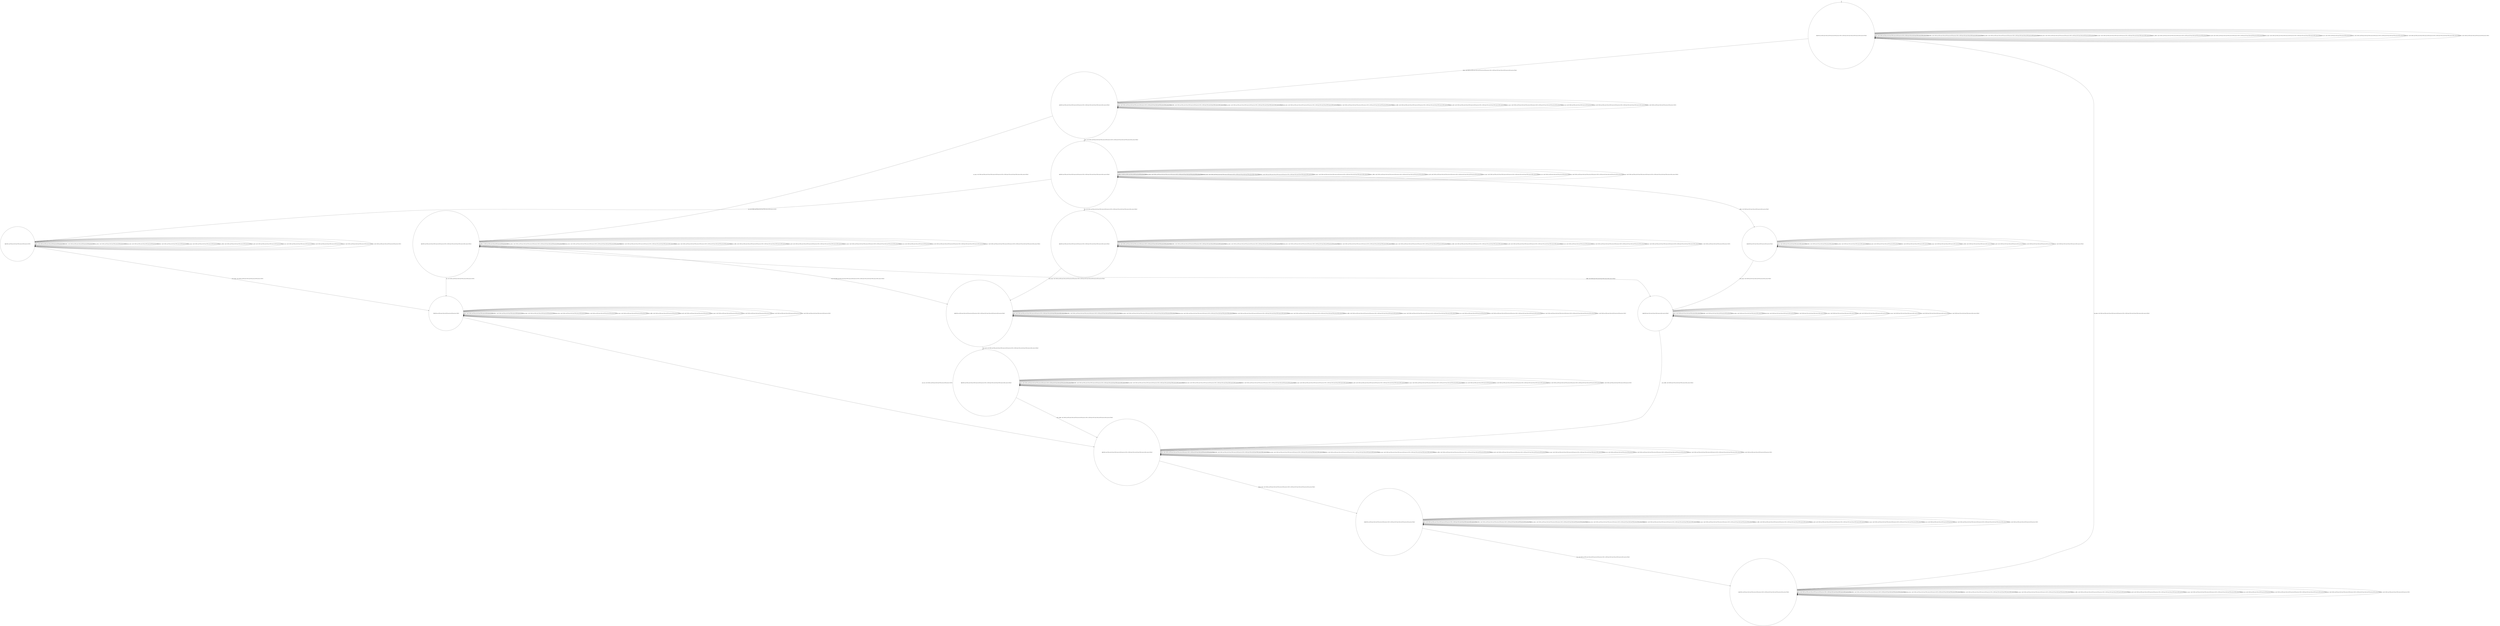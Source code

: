 digraph g {
	edge [lblstyle="above, sloped"];
	s0 [shape="circle" label="0@[((DOL and TEA and CAP and TON and not EUR and not COF) or (EUR and COF and CAP and TON and not DOL and not TEA))]"];
	s1 [shape="circle" label="1@[((DOL and TEA and CAP and TON and not EUR and not COF) or (EUR and COF and CAP and TON and not DOL and not TEA))]"];
	s2 [shape="circle" label="2@[((DOL and TEA and CAP and TON and not EUR and not COF) or (EUR and COF and CAP and TON and not DOL and not TEA))]"];
	s3 [shape="circle" label="3@[((DOL and TEA and CAP and TON and not EUR and not COF) or (EUR and COF and CAP and TON and not DOL and not TEA))]"];
	s4 [shape="circle" label="4@[((DOL and TEA and CAP and TON and not EUR and not COF) or (EUR and COF and CAP and TON and not DOL and not TEA))]"];
	s5 [shape="circle" label="5@[((DOL and TEA and CAP and TON and not EUR and not COF))]"];
	s6 [shape="circle" label="6@[((DOL and TEA and CAP and TON and not EUR and not COF) or (EUR and COF and CAP and TON and not DOL and not TEA))]"];
	s7 [shape="circle" label="7@[((DOL and TEA and CAP and TON and not EUR and not COF))]"];
	s8 [shape="circle" label="8@[((DOL and TEA and CAP and TON and not EUR and not COF) or (EUR and COF and CAP and TON and not DOL and not TEA))]"];
	s9 [shape="circle" label="9@[((DOL and TEA and CAP and TON and not EUR and not COF) or (EUR and COF and CAP and TON and not DOL and not TEA))]"];
	s10 [shape="circle" label="10@[((DOL and TEA and CAP and TON and not EUR and not COF) or (EUR and COF and CAP and TON and not DOL and not TEA))]"];
	s11 [shape="circle" label="11@[((DOL and TEA and CAP and TON and not EUR and not COF) or (EUR and COF and CAP and TON and not DOL and not TEA))]"];
	s12 [shape="circle" label="12@[((EUR and COF and CAP and TON and not DOL and not TEA))]"];
	s13 [shape="circle" label="13@[((EUR and COF and CAP and TON and not DOL and not TEA))]"];
	s0 -> s0 [label="cap / nok() [((DOL and TEA and CAP and TON and not EUR and not COF) or (EUR and COF and CAP and TON and not DOL and not TEA))]"];
	s0 -> s0 [label="coffee / nok() [((DOL and TEA and CAP and TON and not EUR and not COF) or (EUR and COF and CAP and TON and not DOL and not TEA))]"];
	s0 -> s0 [label="cup_taken / nok() [((DOL and TEA and CAP and TON and not EUR and not COF) or (EUR and COF and CAP and TON and not DOL and not TEA))]"];
	s0 -> s0 [label="display_done / nok() [((DOL and TEA and CAP and TON and not EUR and not COF) or (EUR and COF and CAP and TON and not DOL and not TEA))]"];
	s0 -> s1 [label="dollar / ok() [((DOL and TEA and CAP and TON and not EUR and not COF) or (EUR and COF and CAP and TON and not DOL and not TEA))]"];
	s0 -> s0 [label="no_sugar / nok() [((DOL and TEA and CAP and TON and not EUR and not COF) or (EUR and COF and CAP and TON and not DOL and not TEA))]"];
	s0 -> s0 [label="pour_coffee / nok() [((DOL and TEA and CAP and TON and not EUR and not COF) or (EUR and COF and CAP and TON and not DOL and not TEA))]"];
	s0 -> s0 [label="pour_milk / nok() [((DOL and TEA and CAP and TON and not EUR and not COF) or (EUR and COF and CAP and TON and not DOL and not TEA))]"];
	s0 -> s0 [label="pour_sugar / nok() [((DOL and TEA and CAP and TON and not EUR and not COF) or (EUR and COF and CAP and TON and not DOL and not TEA))]"];
	s0 -> s0 [label="pour_tea / nok() [((DOL and TEA and CAP and TON and not EUR and not COF))]"];
	s0 -> s0 [label="ring / nok() [((DOL and TEA and CAP and TON and not EUR and not COF) or (EUR and COF and CAP and TON and not DOL and not TEA))]"];
	s0 -> s0 [label="sugar / nok() [((DOL and TEA and CAP and TON and not EUR and not COF) or (EUR and COF and CAP and TON and not DOL and not TEA))]"];
	s0 -> s0 [label="tea / nok() [((DOL and TEA and CAP and TON and not EUR and not COF))]"];
	s1 -> s1 [label="cap / nok() [((DOL and TEA and CAP and TON and not EUR and not COF) or (EUR and COF and CAP and TON and not DOL and not TEA))]"];
	s1 -> s1 [label="coffee / nok() [((DOL and TEA and CAP and TON and not EUR and not COF) or (EUR and COF and CAP and TON and not DOL and not TEA))]"];
	s1 -> s1 [label="cup_taken / nok() [((DOL and TEA and CAP and TON and not EUR and not COF) or (EUR and COF and CAP and TON and not DOL and not TEA))]"];
	s1 -> s1 [label="display_done / nok() [((DOL and TEA and CAP and TON and not EUR and not COF) or (EUR and COF and CAP and TON and not DOL and not TEA))]"];
	s1 -> s1 [label="dollar / nok() [((DOL and TEA and CAP and TON and not EUR and not COF) or (EUR and COF and CAP and TON and not DOL and not TEA))]"];
	s1 -> s2 [label="no_sugar / ok() [((DOL and TEA and CAP and TON and not EUR and not COF) or (EUR and COF and CAP and TON and not DOL and not TEA))]"];
	s1 -> s1 [label="pour_coffee / nok() [((DOL and TEA and CAP and TON and not EUR and not COF) or (EUR and COF and CAP and TON and not DOL and not TEA))]"];
	s1 -> s1 [label="pour_milk / nok() [((DOL and TEA and CAP and TON and not EUR and not COF) or (EUR and COF and CAP and TON and not DOL and not TEA))]"];
	s1 -> s1 [label="pour_sugar / nok() [((DOL and TEA and CAP and TON and not EUR and not COF) or (EUR and COF and CAP and TON and not DOL and not TEA))]"];
	s1 -> s1 [label="pour_tea / nok() [((DOL and TEA and CAP and TON and not EUR and not COF))]"];
	s1 -> s1 [label="ring / nok() [((DOL and TEA and CAP and TON and not EUR and not COF) or (EUR and COF and CAP and TON and not DOL and not TEA))]"];
	s1 -> s3 [label="sugar / ok() [((DOL and TEA and CAP and TON and not EUR and not COF) or (EUR and COF and CAP and TON and not DOL and not TEA))]"];
	s1 -> s1 [label="tea / nok() [((DOL and TEA and CAP and TON and not EUR and not COF))]"];
	s2 -> s6 [label="cap / ok() [((DOL and TEA and CAP and TON and not EUR and not COF) or (EUR and COF and CAP and TON and not DOL and not TEA))]"];
	s2 -> s13 [label="coffee / ok() [((EUR and COF and CAP and TON and not DOL and not TEA))]"];
	s2 -> s2 [label="coffee / Ω [((DOL and TEA and CAP and TON and not EUR and not COF))]"];
	s2 -> s2 [label="cup_taken / nok() [((DOL and TEA and CAP and TON and not EUR and not COF) or (EUR and COF and CAP and TON and not DOL and not TEA))]"];
	s2 -> s2 [label="display_done / nok() [((DOL and TEA and CAP and TON and not EUR and not COF) or (EUR and COF and CAP and TON and not DOL and not TEA))]"];
	s2 -> s2 [label="dollar / nok() [((DOL and TEA and CAP and TON and not EUR and not COF) or (EUR and COF and CAP and TON and not DOL and not TEA))]"];
	s2 -> s2 [label="no_sugar / nok() [((DOL and TEA and CAP and TON and not EUR and not COF) or (EUR and COF and CAP and TON and not DOL and not TEA))]"];
	s2 -> s2 [label="pour_coffee / nok() [((DOL and TEA and CAP and TON and not EUR and not COF) or (EUR and COF and CAP and TON and not DOL and not TEA))]"];
	s2 -> s2 [label="pour_milk / nok() [((DOL and TEA and CAP and TON and not EUR and not COF) or (EUR and COF and CAP and TON and not DOL and not TEA))]"];
	s2 -> s2 [label="pour_sugar / nok() [((DOL and TEA and CAP and TON and not EUR and not COF) or (EUR and COF and CAP and TON and not DOL and not TEA))]"];
	s2 -> s2 [label="pour_tea / nok() [((DOL and TEA and CAP and TON and not EUR and not COF))]"];
	s2 -> s2 [label="ring / nok() [((DOL and TEA and CAP and TON and not EUR and not COF) or (EUR and COF and CAP and TON and not DOL and not TEA))]"];
	s2 -> s2 [label="sugar / void() [((DOL and TEA and CAP and TON and not EUR and not COF) or (EUR and COF and CAP and TON and not DOL and not TEA))]"];
	s2 -> s7 [label="tea / ok() [((DOL and TEA and CAP and TON and not EUR and not COF))]"];
	s3 -> s4 [label="cap / ok() [((DOL and TEA and CAP and TON and not EUR and not COF) or (EUR and COF and CAP and TON and not DOL and not TEA))]"];
	s3 -> s3 [label="coffee / Ω [((DOL and TEA and CAP and TON and not EUR and not COF))]"];
	s3 -> s12 [label="coffee / ok() [((EUR and COF and CAP and TON and not DOL and not TEA))]"];
	s3 -> s3 [label="cup_taken / nok() [((DOL and TEA and CAP and TON and not EUR and not COF) or (EUR and COF and CAP and TON and not DOL and not TEA))]"];
	s3 -> s3 [label="display_done / nok() [((DOL and TEA and CAP and TON and not EUR and not COF) or (EUR and COF and CAP and TON and not DOL and not TEA))]"];
	s3 -> s3 [label="dollar / nok() [((DOL and TEA and CAP and TON and not EUR and not COF) or (EUR and COF and CAP and TON and not DOL and not TEA))]"];
	s3 -> s3 [label="no_sugar / void() [((DOL and TEA and CAP and TON and not EUR and not COF) or (EUR and COF and CAP and TON and not DOL and not TEA))]"];
	s3 -> s3 [label="pour_coffee / nok() [((DOL and TEA and CAP and TON and not EUR and not COF) or (EUR and COF and CAP and TON and not DOL and not TEA))]"];
	s3 -> s3 [label="pour_milk / nok() [((DOL and TEA and CAP and TON and not EUR and not COF) or (EUR and COF and CAP and TON and not DOL and not TEA))]"];
	s3 -> s3 [label="pour_sugar / nok() [((DOL and TEA and CAP and TON and not EUR and not COF) or (EUR and COF and CAP and TON and not DOL and not TEA))]"];
	s3 -> s3 [label="pour_tea / nok() [((DOL and TEA and CAP and TON and not EUR and not COF))]"];
	s3 -> s3 [label="ring / nok() [((DOL and TEA and CAP and TON and not EUR and not COF) or (EUR and COF and CAP and TON and not DOL and not TEA))]"];
	s3 -> s3 [label="sugar / nok() [((DOL and TEA and CAP and TON and not EUR and not COF) or (EUR and COF and CAP and TON and not DOL and not TEA))]"];
	s3 -> s5 [label="tea / ok() [((DOL and TEA and CAP and TON and not EUR and not COF))]"];
	s4 -> s4 [label="cap / nok() [((DOL and TEA and CAP and TON and not EUR and not COF) or (EUR and COF and CAP and TON and not DOL and not TEA))]"];
	s4 -> s4 [label="coffee / void() [((DOL and TEA and CAP and TON and not EUR and not COF) or (EUR and COF and CAP and TON and not DOL and not TEA))]"];
	s4 -> s4 [label="cup_taken / nok() [((DOL and TEA and CAP and TON and not EUR and not COF) or (EUR and COF and CAP and TON and not DOL and not TEA))]"];
	s4 -> s4 [label="display_done / nok() [((DOL and TEA and CAP and TON and not EUR and not COF) or (EUR and COF and CAP and TON and not DOL and not TEA))]"];
	s4 -> s4 [label="dollar / nok() [((DOL and TEA and CAP and TON and not EUR and not COF) or (EUR and COF and CAP and TON and not DOL and not TEA))]"];
	s4 -> s4 [label="no_sugar / nok() [((DOL and TEA and CAP and TON and not EUR and not COF) or (EUR and COF and CAP and TON and not DOL and not TEA))]"];
	s4 -> s4 [label="pour_coffee / nok() [((DOL and TEA and CAP and TON and not EUR and not COF) or (EUR and COF and CAP and TON and not DOL and not TEA))]"];
	s4 -> s4 [label="pour_milk / nok() [((DOL and TEA and CAP and TON and not EUR and not COF) or (EUR and COF and CAP and TON and not DOL and not TEA))]"];
	s4 -> s6 [label="pour_sugar / ok() [((DOL and TEA and CAP and TON and not EUR and not COF) or (EUR and COF and CAP and TON and not DOL and not TEA))]"];
	s4 -> s4 [label="pour_tea / nok() [((DOL and TEA and CAP and TON and not EUR and not COF))]"];
	s4 -> s4 [label="ring / nok() [((DOL and TEA and CAP and TON and not EUR and not COF) or (EUR and COF and CAP and TON and not DOL and not TEA))]"];
	s4 -> s4 [label="sugar / nok() [((DOL and TEA and CAP and TON and not EUR and not COF) or (EUR and COF and CAP and TON and not DOL and not TEA))]"];
	s4 -> s4 [label="tea / void() [((DOL and TEA and CAP and TON and not EUR and not COF))]"];
	s5 -> s5 [label="cap / void() [((DOL and TEA and CAP and TON and not EUR and not COF))]"];
	s5 -> s5 [label="coffee / void() [((DOL and TEA and CAP and TON and not EUR and not COF))]"];
	s5 -> s5 [label="cup_taken / nok() [((DOL and TEA and CAP and TON and not EUR and not COF))]"];
	s5 -> s5 [label="display_done / nok() [((DOL and TEA and CAP and TON and not EUR and not COF))]"];
	s5 -> s5 [label="dollar / nok() [((DOL and TEA and CAP and TON and not EUR and not COF))]"];
	s5 -> s5 [label="no_sugar / nok() [((DOL and TEA and CAP and TON and not EUR and not COF))]"];
	s5 -> s5 [label="pour_coffee / nok() [((DOL and TEA and CAP and TON and not EUR and not COF))]"];
	s5 -> s5 [label="pour_milk / nok() [((DOL and TEA and CAP and TON and not EUR and not COF))]"];
	s5 -> s7 [label="pour_sugar / ok() [((DOL and TEA and CAP and TON and not EUR and not COF))]"];
	s5 -> s5 [label="pour_tea / nok() [((DOL and TEA and CAP and TON and not EUR and not COF))]"];
	s5 -> s5 [label="ring / nok() [((DOL and TEA and CAP and TON and not EUR and not COF))]"];
	s5 -> s5 [label="sugar / nok() [((DOL and TEA and CAP and TON and not EUR and not COF))]"];
	s5 -> s5 [label="tea / nok() [((DOL and TEA and CAP and TON and not EUR and not COF))]"];
	s6 -> s6 [label="cap / nok() [((DOL and TEA and CAP and TON and not EUR and not COF) or (EUR and COF and CAP and TON and not DOL and not TEA))]"];
	s6 -> s6 [label="coffee / void() [((DOL and TEA and CAP and TON and not EUR and not COF) or (EUR and COF and CAP and TON and not DOL and not TEA))]"];
	s6 -> s6 [label="cup_taken / nok() [((DOL and TEA and CAP and TON and not EUR and not COF) or (EUR and COF and CAP and TON and not DOL and not TEA))]"];
	s6 -> s6 [label="display_done / nok() [((DOL and TEA and CAP and TON and not EUR and not COF) or (EUR and COF and CAP and TON and not DOL and not TEA))]"];
	s6 -> s6 [label="dollar / nok() [((DOL and TEA and CAP and TON and not EUR and not COF) or (EUR and COF and CAP and TON and not DOL and not TEA))]"];
	s6 -> s6 [label="no_sugar / nok() [((DOL and TEA and CAP and TON and not EUR and not COF) or (EUR and COF and CAP and TON and not DOL and not TEA))]"];
	s6 -> s6 [label="pour_coffee / nok() [((DOL and TEA and CAP and TON and not EUR and not COF) or (EUR and COF and CAP and TON and not DOL and not TEA))]"];
	s6 -> s9 [label="pour_milk / ok() [((DOL and TEA and CAP and TON and not EUR and not COF) or (EUR and COF and CAP and TON and not DOL and not TEA))]"];
	s6 -> s6 [label="pour_sugar / nok() [((DOL and TEA and CAP and TON and not EUR and not COF) or (EUR and COF and CAP and TON and not DOL and not TEA))]"];
	s6 -> s6 [label="pour_tea / nok() [((DOL and TEA and CAP and TON and not EUR and not COF))]"];
	s6 -> s6 [label="ring / nok() [((DOL and TEA and CAP and TON and not EUR and not COF) or (EUR and COF and CAP and TON and not DOL and not TEA))]"];
	s6 -> s6 [label="sugar / nok() [((DOL and TEA and CAP and TON and not EUR and not COF) or (EUR and COF and CAP and TON and not DOL and not TEA))]"];
	s6 -> s6 [label="tea / void() [((DOL and TEA and CAP and TON and not EUR and not COF))]"];
	s7 -> s7 [label="cap / void() [((DOL and TEA and CAP and TON and not EUR and not COF))]"];
	s7 -> s7 [label="coffee / void() [((DOL and TEA and CAP and TON and not EUR and not COF))]"];
	s7 -> s7 [label="cup_taken / nok() [((DOL and TEA and CAP and TON and not EUR and not COF))]"];
	s7 -> s7 [label="display_done / nok() [((DOL and TEA and CAP and TON and not EUR and not COF))]"];
	s7 -> s7 [label="dollar / nok() [((DOL and TEA and CAP and TON and not EUR and not COF))]"];
	s7 -> s7 [label="no_sugar / nok() [((DOL and TEA and CAP and TON and not EUR and not COF))]"];
	s7 -> s7 [label="pour_coffee / nok() [((DOL and TEA and CAP and TON and not EUR and not COF))]"];
	s7 -> s7 [label="pour_milk / nok() [((DOL and TEA and CAP and TON and not EUR and not COF))]"];
	s7 -> s7 [label="pour_sugar / nok() [((DOL and TEA and CAP and TON and not EUR and not COF))]"];
	s7 -> s8 [label="pour_tea / ok() [((DOL and TEA and CAP and TON and not EUR and not COF))]"];
	s7 -> s7 [label="ring / nok() [((DOL and TEA and CAP and TON and not EUR and not COF))]"];
	s7 -> s7 [label="sugar / nok() [((DOL and TEA and CAP and TON and not EUR and not COF))]"];
	s7 -> s7 [label="tea / nok() [((DOL and TEA and CAP and TON and not EUR and not COF))]"];
	s8 -> s8 [label="cap / nok() [((DOL and TEA and CAP and TON and not EUR and not COF) or (EUR and COF and CAP and TON and not DOL and not TEA))]"];
	s8 -> s8 [label="coffee / nok() [((DOL and TEA and CAP and TON and not EUR and not COF) or (EUR and COF and CAP and TON and not DOL and not TEA))]"];
	s8 -> s8 [label="cup_taken / nok() [((DOL and TEA and CAP and TON and not EUR and not COF) or (EUR and COF and CAP and TON and not DOL and not TEA))]"];
	s8 -> s10 [label="display_done / ok() [((DOL and TEA and CAP and TON and not EUR and not COF) or (EUR and COF and CAP and TON and not DOL and not TEA))]"];
	s8 -> s8 [label="dollar / nok() [((DOL and TEA and CAP and TON and not EUR and not COF) or (EUR and COF and CAP and TON and not DOL and not TEA))]"];
	s8 -> s8 [label="no_sugar / nok() [((DOL and TEA and CAP and TON and not EUR and not COF) or (EUR and COF and CAP and TON and not DOL and not TEA))]"];
	s8 -> s8 [label="pour_coffee / nok() [((DOL and TEA and CAP and TON and not EUR and not COF) or (EUR and COF and CAP and TON and not DOL and not TEA))]"];
	s8 -> s8 [label="pour_milk / nok() [((DOL and TEA and CAP and TON and not EUR and not COF) or (EUR and COF and CAP and TON and not DOL and not TEA))]"];
	s8 -> s8 [label="pour_sugar / nok() [((DOL and TEA and CAP and TON and not EUR and not COF) or (EUR and COF and CAP and TON and not DOL and not TEA))]"];
	s8 -> s8 [label="pour_tea / nok() [((DOL and TEA and CAP and TON and not EUR and not COF))]"];
	s8 -> s8 [label="ring / nok() [((DOL and TEA and CAP and TON and not EUR and not COF) or (EUR and COF and CAP and TON and not DOL and not TEA))]"];
	s8 -> s8 [label="sugar / nok() [((DOL and TEA and CAP and TON and not EUR and not COF) or (EUR and COF and CAP and TON and not DOL and not TEA))]"];
	s8 -> s8 [label="tea / nok() [((DOL and TEA and CAP and TON and not EUR and not COF))]"];
	s9 -> s9 [label="cap / nok() [((DOL and TEA and CAP and TON and not EUR and not COF) or (EUR and COF and CAP and TON and not DOL and not TEA))]"];
	s9 -> s9 [label="coffee / nok() [((DOL and TEA and CAP and TON and not EUR and not COF) or (EUR and COF and CAP and TON and not DOL and not TEA))]"];
	s9 -> s9 [label="cup_taken / nok() [((DOL and TEA and CAP and TON and not EUR and not COF) or (EUR and COF and CAP and TON and not DOL and not TEA))]"];
	s9 -> s9 [label="display_done / nok() [((DOL and TEA and CAP and TON and not EUR and not COF) or (EUR and COF and CAP and TON and not DOL and not TEA))]"];
	s9 -> s9 [label="dollar / nok() [((DOL and TEA and CAP and TON and not EUR and not COF) or (EUR and COF and CAP and TON and not DOL and not TEA))]"];
	s9 -> s9 [label="no_sugar / nok() [((DOL and TEA and CAP and TON and not EUR and not COF) or (EUR and COF and CAP and TON and not DOL and not TEA))]"];
	s9 -> s8 [label="pour_coffee / ok() [((DOL and TEA and CAP and TON and not EUR and not COF) or (EUR and COF and CAP and TON and not DOL and not TEA))]"];
	s9 -> s9 [label="pour_milk / nok() [((DOL and TEA and CAP and TON and not EUR and not COF) or (EUR and COF and CAP and TON and not DOL and not TEA))]"];
	s9 -> s9 [label="pour_sugar / nok() [((DOL and TEA and CAP and TON and not EUR and not COF) or (EUR and COF and CAP and TON and not DOL and not TEA))]"];
	s9 -> s9 [label="pour_tea / nok() [((DOL and TEA and CAP and TON and not EUR and not COF))]"];
	s9 -> s9 [label="ring / nok() [((DOL and TEA and CAP and TON and not EUR and not COF) or (EUR and COF and CAP and TON and not DOL and not TEA))]"];
	s9 -> s9 [label="sugar / nok() [((DOL and TEA and CAP and TON and not EUR and not COF) or (EUR and COF and CAP and TON and not DOL and not TEA))]"];
	s9 -> s9 [label="tea / nok() [((DOL and TEA and CAP and TON and not EUR and not COF))]"];
	s10 -> s10 [label="cap / nok() [((DOL and TEA and CAP and TON and not EUR and not COF) or (EUR and COF and CAP and TON and not DOL and not TEA))]"];
	s10 -> s10 [label="coffee / nok() [((DOL and TEA and CAP and TON and not EUR and not COF) or (EUR and COF and CAP and TON and not DOL and not TEA))]"];
	s10 -> s10 [label="cup_taken / nok() [((DOL and TEA and CAP and TON and not EUR and not COF) or (EUR and COF and CAP and TON and not DOL and not TEA))]"];
	s10 -> s10 [label="display_done / nok() [((DOL and TEA and CAP and TON and not EUR and not COF) or (EUR and COF and CAP and TON and not DOL and not TEA))]"];
	s10 -> s10 [label="dollar / nok() [((DOL and TEA and CAP and TON and not EUR and not COF) or (EUR and COF and CAP and TON and not DOL and not TEA))]"];
	s10 -> s10 [label="no_sugar / nok() [((DOL and TEA and CAP and TON and not EUR and not COF) or (EUR and COF and CAP and TON and not DOL and not TEA))]"];
	s10 -> s10 [label="pour_coffee / nok() [((DOL and TEA and CAP and TON and not EUR and not COF) or (EUR and COF and CAP and TON and not DOL and not TEA))]"];
	s10 -> s10 [label="pour_milk / nok() [((DOL and TEA and CAP and TON and not EUR and not COF) or (EUR and COF and CAP and TON and not DOL and not TEA))]"];
	s10 -> s10 [label="pour_sugar / nok() [((DOL and TEA and CAP and TON and not EUR and not COF) or (EUR and COF and CAP and TON and not DOL and not TEA))]"];
	s10 -> s10 [label="pour_tea / nok() [((DOL and TEA and CAP and TON and not EUR and not COF))]"];
	s10 -> s11 [label="ring / ok() [((DOL and TEA and CAP and TON and not EUR and not COF) or (EUR and COF and CAP and TON and not DOL and not TEA))]"];
	s10 -> s10 [label="sugar / nok() [((DOL and TEA and CAP and TON and not EUR and not COF) or (EUR and COF and CAP and TON and not DOL and not TEA))]"];
	s10 -> s10 [label="tea / nok() [((DOL and TEA and CAP and TON and not EUR and not COF))]"];
	s11 -> s11 [label="cap / nok() [((DOL and TEA and CAP and TON and not EUR and not COF) or (EUR and COF and CAP and TON and not DOL and not TEA))]"];
	s11 -> s11 [label="coffee / nok() [((DOL and TEA and CAP and TON and not EUR and not COF) or (EUR and COF and CAP and TON and not DOL and not TEA))]"];
	s11 -> s0 [label="cup_taken / ok() [((DOL and TEA and CAP and TON and not EUR and not COF) or (EUR and COF and CAP and TON and not DOL and not TEA))]"];
	s11 -> s11 [label="display_done / nok() [((DOL and TEA and CAP and TON and not EUR and not COF) or (EUR and COF and CAP and TON and not DOL and not TEA))]"];
	s11 -> s11 [label="dollar / nok() [((DOL and TEA and CAP and TON and not EUR and not COF) or (EUR and COF and CAP and TON and not DOL and not TEA))]"];
	s11 -> s11 [label="no_sugar / nok() [((DOL and TEA and CAP and TON and not EUR and not COF) or (EUR and COF and CAP and TON and not DOL and not TEA))]"];
	s11 -> s11 [label="pour_coffee / nok() [((DOL and TEA and CAP and TON and not EUR and not COF) or (EUR and COF and CAP and TON and not DOL and not TEA))]"];
	s11 -> s11 [label="pour_milk / nok() [((DOL and TEA and CAP and TON and not EUR and not COF) or (EUR and COF and CAP and TON and not DOL and not TEA))]"];
	s11 -> s11 [label="pour_sugar / nok() [((DOL and TEA and CAP and TON and not EUR and not COF) or (EUR and COF and CAP and TON and not DOL and not TEA))]"];
	s11 -> s11 [label="pour_tea / nok() [((DOL and TEA and CAP and TON and not EUR and not COF))]"];
	s11 -> s11 [label="ring / nok() [((DOL and TEA and CAP and TON and not EUR and not COF) or (EUR and COF and CAP and TON and not DOL and not TEA))]"];
	s11 -> s11 [label="sugar / nok() [((DOL and TEA and CAP and TON and not EUR and not COF) or (EUR and COF and CAP and TON and not DOL and not TEA))]"];
	s11 -> s11 [label="tea / nok() [((DOL and TEA and CAP and TON and not EUR and not COF))]"];
	s12 -> s12 [label="cap / void() [((EUR and COF and CAP and TON and not DOL and not TEA))]"];
	s12 -> s12 [label="coffee / nok() [((EUR and COF and CAP and TON and not DOL and not TEA))]"];
	s12 -> s12 [label="cup_taken / nok() [((EUR and COF and CAP and TON and not DOL and not TEA))]"];
	s12 -> s12 [label="display_done / nok() [((EUR and COF and CAP and TON and not DOL and not TEA))]"];
	s12 -> s12 [label="dollar / nok() [((EUR and COF and CAP and TON and not DOL and not TEA))]"];
	s12 -> s12 [label="no_sugar / nok() [((EUR and COF and CAP and TON and not DOL and not TEA))]"];
	s12 -> s12 [label="pour_coffee / nok() [((EUR and COF and CAP and TON and not DOL and not TEA))]"];
	s12 -> s12 [label="pour_milk / nok() [((EUR and COF and CAP and TON and not DOL and not TEA))]"];
	s12 -> s13 [label="pour_sugar / ok() [((EUR and COF and CAP and TON and not DOL and not TEA))]"];
	s12 -> s12 [label="ring / nok() [((EUR and COF and CAP and TON and not DOL and not TEA))]"];
	s12 -> s12 [label="sugar / nok() [((EUR and COF and CAP and TON and not DOL and not TEA))]"];
	s13 -> s13 [label="cap / void() [((EUR and COF and CAP and TON and not DOL and not TEA))]"];
	s13 -> s13 [label="coffee / nok() [((EUR and COF and CAP and TON and not DOL and not TEA))]"];
	s13 -> s13 [label="cup_taken / nok() [((EUR and COF and CAP and TON and not DOL and not TEA))]"];
	s13 -> s13 [label="display_done / nok() [((EUR and COF and CAP and TON and not DOL and not TEA))]"];
	s13 -> s13 [label="dollar / nok() [((EUR and COF and CAP and TON and not DOL and not TEA))]"];
	s13 -> s13 [label="no_sugar / nok() [((EUR and COF and CAP and TON and not DOL and not TEA))]"];
	s13 -> s8 [label="pour_coffee / ok() [((EUR and COF and CAP and TON and not DOL and not TEA))]"];
	s13 -> s13 [label="pour_milk / nok() [((EUR and COF and CAP and TON and not DOL and not TEA))]"];
	s13 -> s13 [label="pour_sugar / nok() [((EUR and COF and CAP and TON and not DOL and not TEA))]"];
	s13 -> s13 [label="ring / nok() [((EUR and COF and CAP and TON and not DOL and not TEA))]"];
	s13 -> s13 [label="sugar / nok() [((EUR and COF and CAP and TON and not DOL and not TEA))]"];
	__start0 [label="" shape="none" width="0" height="0"];
	__start0 -> s0;
}